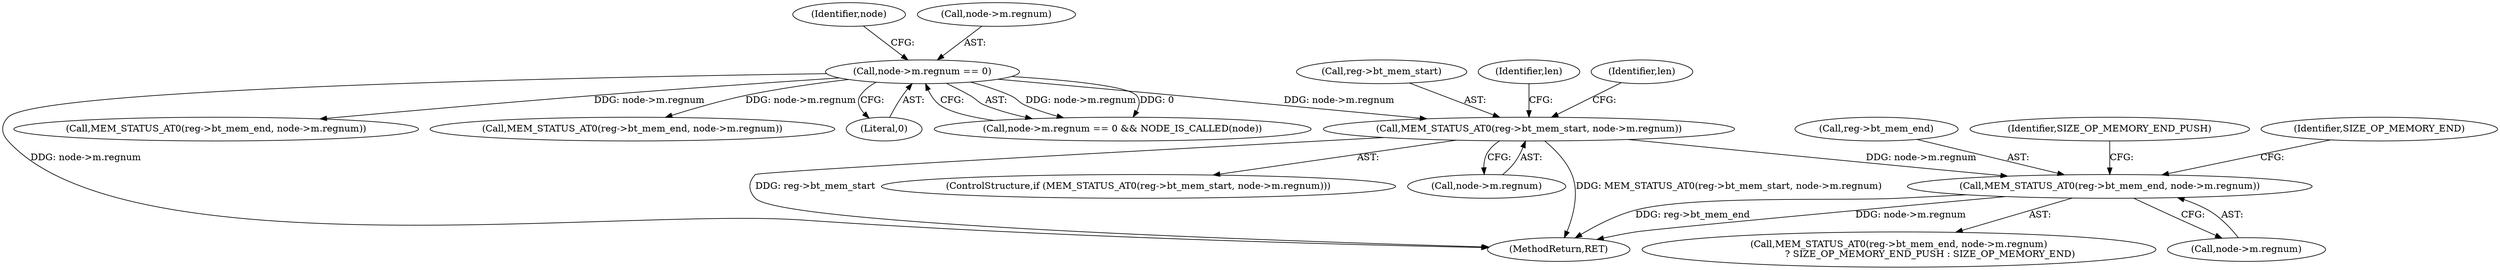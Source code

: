 digraph "0_oniguruma_c509265c5f6ae7264f7b8a8aae1cfa5fc59d108c_0@pointer" {
"1000233" [label="(Call,MEM_STATUS_AT0(reg->bt_mem_start, node->m.regnum))"];
"1000145" [label="(Call,node->m.regnum == 0)"];
"1000254" [label="(Call,MEM_STATUS_AT0(reg->bt_mem_end, node->m.regnum))"];
"1000144" [label="(Call,node->m.regnum == 0 && NODE_IS_CALLED(node))"];
"1000237" [label="(Call,node->m.regnum)"];
"1000413" [label="(MethodReturn,RET)"];
"1000182" [label="(Call,MEM_STATUS_AT0(reg->bt_mem_end, node->m.regnum))"];
"1000255" [label="(Call,reg->bt_mem_end)"];
"1000234" [label="(Call,reg->bt_mem_start)"];
"1000253" [label="(Call,MEM_STATUS_AT0(reg->bt_mem_end, node->m.regnum)\n                     ? SIZE_OP_MEMORY_END_PUSH : SIZE_OP_MEMORY_END)"];
"1000258" [label="(Call,node->m.regnum)"];
"1000232" [label="(ControlStructure,if (MEM_STATUS_AT0(reg->bt_mem_start, node->m.regnum)))"];
"1000243" [label="(Identifier,len)"];
"1000219" [label="(Call,MEM_STATUS_AT0(reg->bt_mem_end, node->m.regnum))"];
"1000145" [label="(Call,node->m.regnum == 0)"];
"1000254" [label="(Call,MEM_STATUS_AT0(reg->bt_mem_end, node->m.regnum))"];
"1000263" [label="(Identifier,SIZE_OP_MEMORY_END_PUSH)"];
"1000264" [label="(Identifier,SIZE_OP_MEMORY_END)"];
"1000151" [label="(Literal,0)"];
"1000153" [label="(Identifier,node)"];
"1000146" [label="(Call,node->m.regnum)"];
"1000247" [label="(Identifier,len)"];
"1000233" [label="(Call,MEM_STATUS_AT0(reg->bt_mem_start, node->m.regnum))"];
"1000233" -> "1000232"  [label="AST: "];
"1000233" -> "1000237"  [label="CFG: "];
"1000234" -> "1000233"  [label="AST: "];
"1000237" -> "1000233"  [label="AST: "];
"1000243" -> "1000233"  [label="CFG: "];
"1000247" -> "1000233"  [label="CFG: "];
"1000233" -> "1000413"  [label="DDG: MEM_STATUS_AT0(reg->bt_mem_start, node->m.regnum)"];
"1000233" -> "1000413"  [label="DDG: reg->bt_mem_start"];
"1000145" -> "1000233"  [label="DDG: node->m.regnum"];
"1000233" -> "1000254"  [label="DDG: node->m.regnum"];
"1000145" -> "1000144"  [label="AST: "];
"1000145" -> "1000151"  [label="CFG: "];
"1000146" -> "1000145"  [label="AST: "];
"1000151" -> "1000145"  [label="AST: "];
"1000153" -> "1000145"  [label="CFG: "];
"1000144" -> "1000145"  [label="CFG: "];
"1000145" -> "1000413"  [label="DDG: node->m.regnum"];
"1000145" -> "1000144"  [label="DDG: node->m.regnum"];
"1000145" -> "1000144"  [label="DDG: 0"];
"1000145" -> "1000182"  [label="DDG: node->m.regnum"];
"1000145" -> "1000219"  [label="DDG: node->m.regnum"];
"1000254" -> "1000253"  [label="AST: "];
"1000254" -> "1000258"  [label="CFG: "];
"1000255" -> "1000254"  [label="AST: "];
"1000258" -> "1000254"  [label="AST: "];
"1000263" -> "1000254"  [label="CFG: "];
"1000264" -> "1000254"  [label="CFG: "];
"1000254" -> "1000413"  [label="DDG: reg->bt_mem_end"];
"1000254" -> "1000413"  [label="DDG: node->m.regnum"];
}
